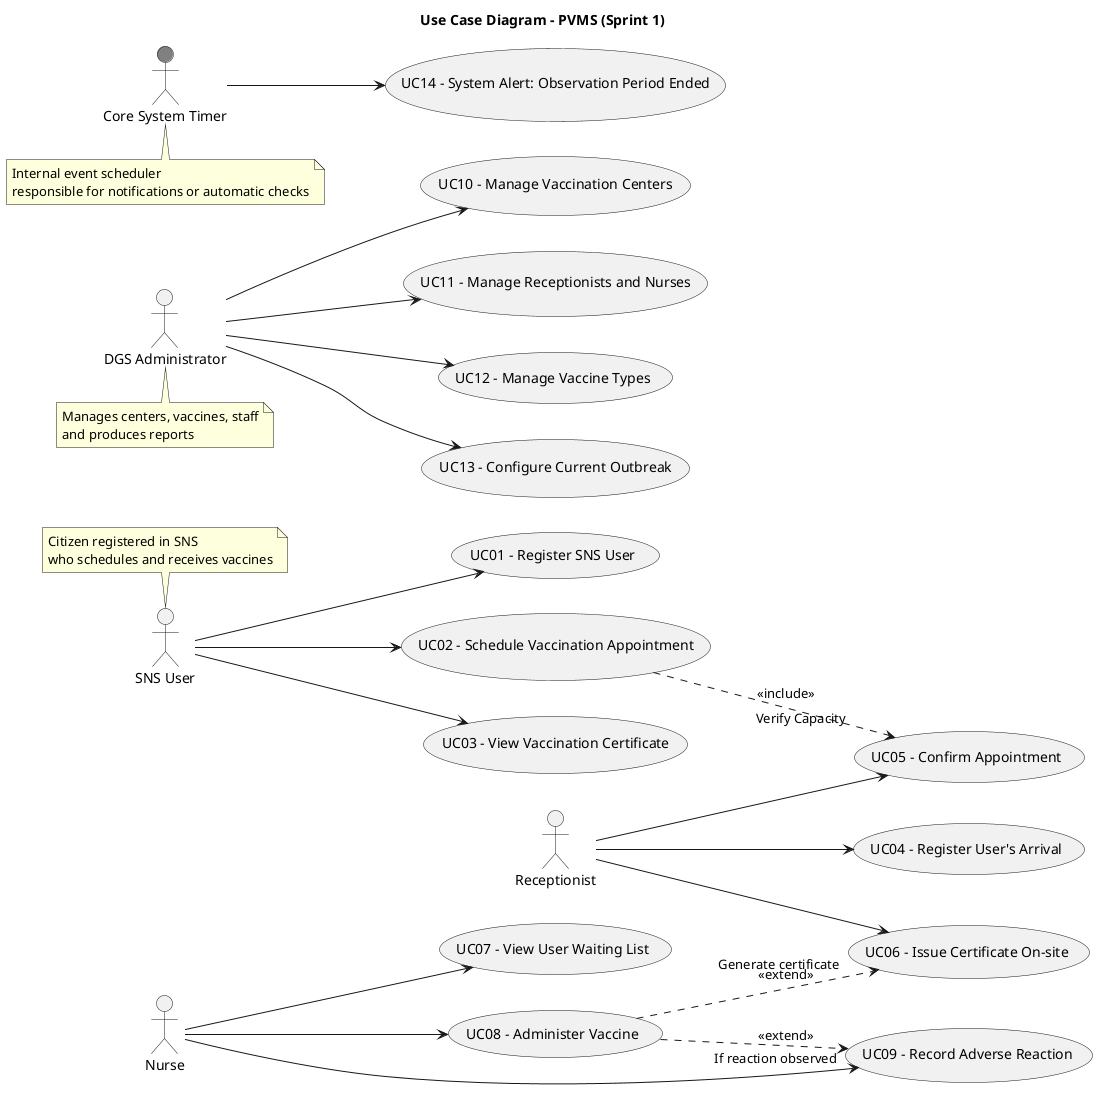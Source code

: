 @startuml
'https://plantuml.com/use-case-diagram
title Use Case Diagram - PVMS (Sprint 1)
left to right direction

' === ACTORS ===
actor "SNS User" as User
actor "Receptionist" as Rec
actor "Nurse" as Nurse
actor "DGS Administrator" as Admin
actor "Core System Timer" as System  #grey

' === USE CASES ===
(UC01 - Register SNS User) as UC01
(UC02 - Schedule Vaccination Appointment) as UC02
(UC03 - View Vaccination Certificate) as UC03

(UC04 - Register User's Arrival) as UC04
(UC05 - Confirm Appointment) as UC05
(UC06 - Issue Certificate On-site) as UC06

(UC07 - View User Waiting List) as UC07
(UC08 - Administer Vaccine) as UC08
(UC09 - Record Adverse Reaction) as UC09

(UC10 - Manage Vaccination Centers) as UC10
(UC11 - Manage Receptionists and Nurses) as UC11
(UC12 - Manage Vaccine Types) as UC12
(UC13 - Configure Current Outbreak) as UC13

(UC14 - System Alert: Observation Period Ended) as UC14

' === RELATIONSHIPS ===

' SNS User
User --> UC01
User --> UC02
User --> UC03

' Receptionist
Rec --> UC04
Rec --> UC05
Rec --> UC06

' Nurse
Nurse --> UC07
Nurse --> UC08
Nurse --> UC09

' Administrator
Admin --> UC10
Admin --> UC11
Admin --> UC12
Admin --> UC13

' System (timer/events)
System --> UC14

' === INCLUDES / EXTENDS ===
UC02 ..> UC05 : <<include>> "Verify Capacity"
UC08 ..> UC09 : <<extend>> "If reaction observed"
UC08 ..> UC06 : <<extend>> "Generate certificate"

' === NOTES ===
note top of User
Citizen registered in SNS
who schedules and receives vaccines
end note

note bottom of Admin
Manages centers, vaccines, staff
and produces reports
end note

note bottom of System
Internal event scheduler
responsible for notifications or automatic checks
end note

@enduml
